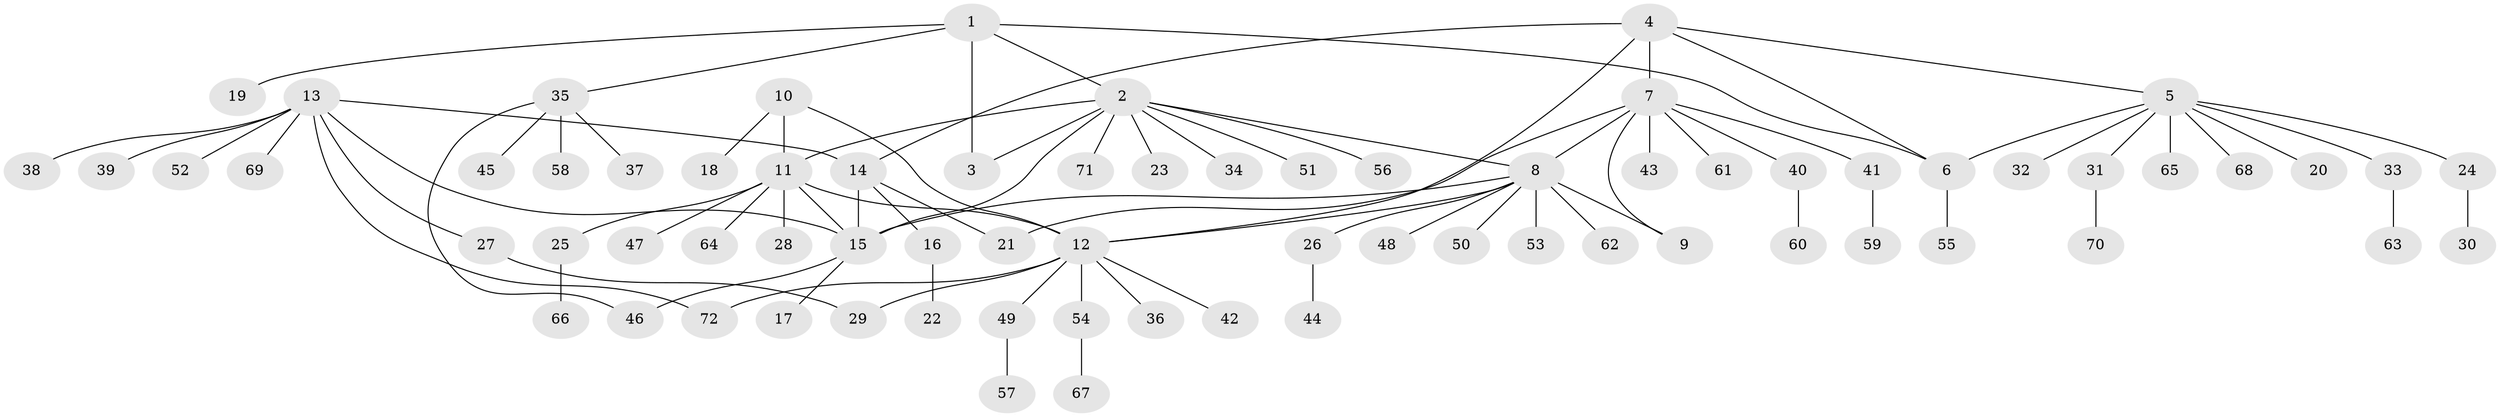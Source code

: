 // coarse degree distribution, {4: 0.08333333333333333, 5: 0.05555555555555555, 2: 0.08333333333333333, 6: 0.08333333333333333, 8: 0.027777777777777776, 3: 0.05555555555555555, 9: 0.05555555555555555, 1: 0.5555555555555556}
// Generated by graph-tools (version 1.1) at 2025/52/03/04/25 22:52:06]
// undirected, 72 vertices, 86 edges
graph export_dot {
  node [color=gray90,style=filled];
  1;
  2;
  3;
  4;
  5;
  6;
  7;
  8;
  9;
  10;
  11;
  12;
  13;
  14;
  15;
  16;
  17;
  18;
  19;
  20;
  21;
  22;
  23;
  24;
  25;
  26;
  27;
  28;
  29;
  30;
  31;
  32;
  33;
  34;
  35;
  36;
  37;
  38;
  39;
  40;
  41;
  42;
  43;
  44;
  45;
  46;
  47;
  48;
  49;
  50;
  51;
  52;
  53;
  54;
  55;
  56;
  57;
  58;
  59;
  60;
  61;
  62;
  63;
  64;
  65;
  66;
  67;
  68;
  69;
  70;
  71;
  72;
  1 -- 2;
  1 -- 3;
  1 -- 6;
  1 -- 19;
  1 -- 35;
  2 -- 3;
  2 -- 8;
  2 -- 11;
  2 -- 15;
  2 -- 23;
  2 -- 34;
  2 -- 51;
  2 -- 56;
  2 -- 71;
  4 -- 5;
  4 -- 6;
  4 -- 7;
  4 -- 12;
  4 -- 14;
  5 -- 6;
  5 -- 20;
  5 -- 24;
  5 -- 31;
  5 -- 32;
  5 -- 33;
  5 -- 65;
  5 -- 68;
  6 -- 55;
  7 -- 8;
  7 -- 9;
  7 -- 21;
  7 -- 40;
  7 -- 41;
  7 -- 43;
  7 -- 61;
  8 -- 9;
  8 -- 12;
  8 -- 15;
  8 -- 26;
  8 -- 48;
  8 -- 50;
  8 -- 53;
  8 -- 62;
  10 -- 11;
  10 -- 12;
  10 -- 18;
  11 -- 12;
  11 -- 15;
  11 -- 25;
  11 -- 28;
  11 -- 47;
  11 -- 64;
  12 -- 29;
  12 -- 36;
  12 -- 42;
  12 -- 49;
  12 -- 54;
  12 -- 72;
  13 -- 14;
  13 -- 15;
  13 -- 27;
  13 -- 38;
  13 -- 39;
  13 -- 52;
  13 -- 69;
  13 -- 72;
  14 -- 15;
  14 -- 16;
  14 -- 21;
  15 -- 17;
  15 -- 46;
  16 -- 22;
  24 -- 30;
  25 -- 66;
  26 -- 44;
  27 -- 29;
  31 -- 70;
  33 -- 63;
  35 -- 37;
  35 -- 45;
  35 -- 46;
  35 -- 58;
  40 -- 60;
  41 -- 59;
  49 -- 57;
  54 -- 67;
}
